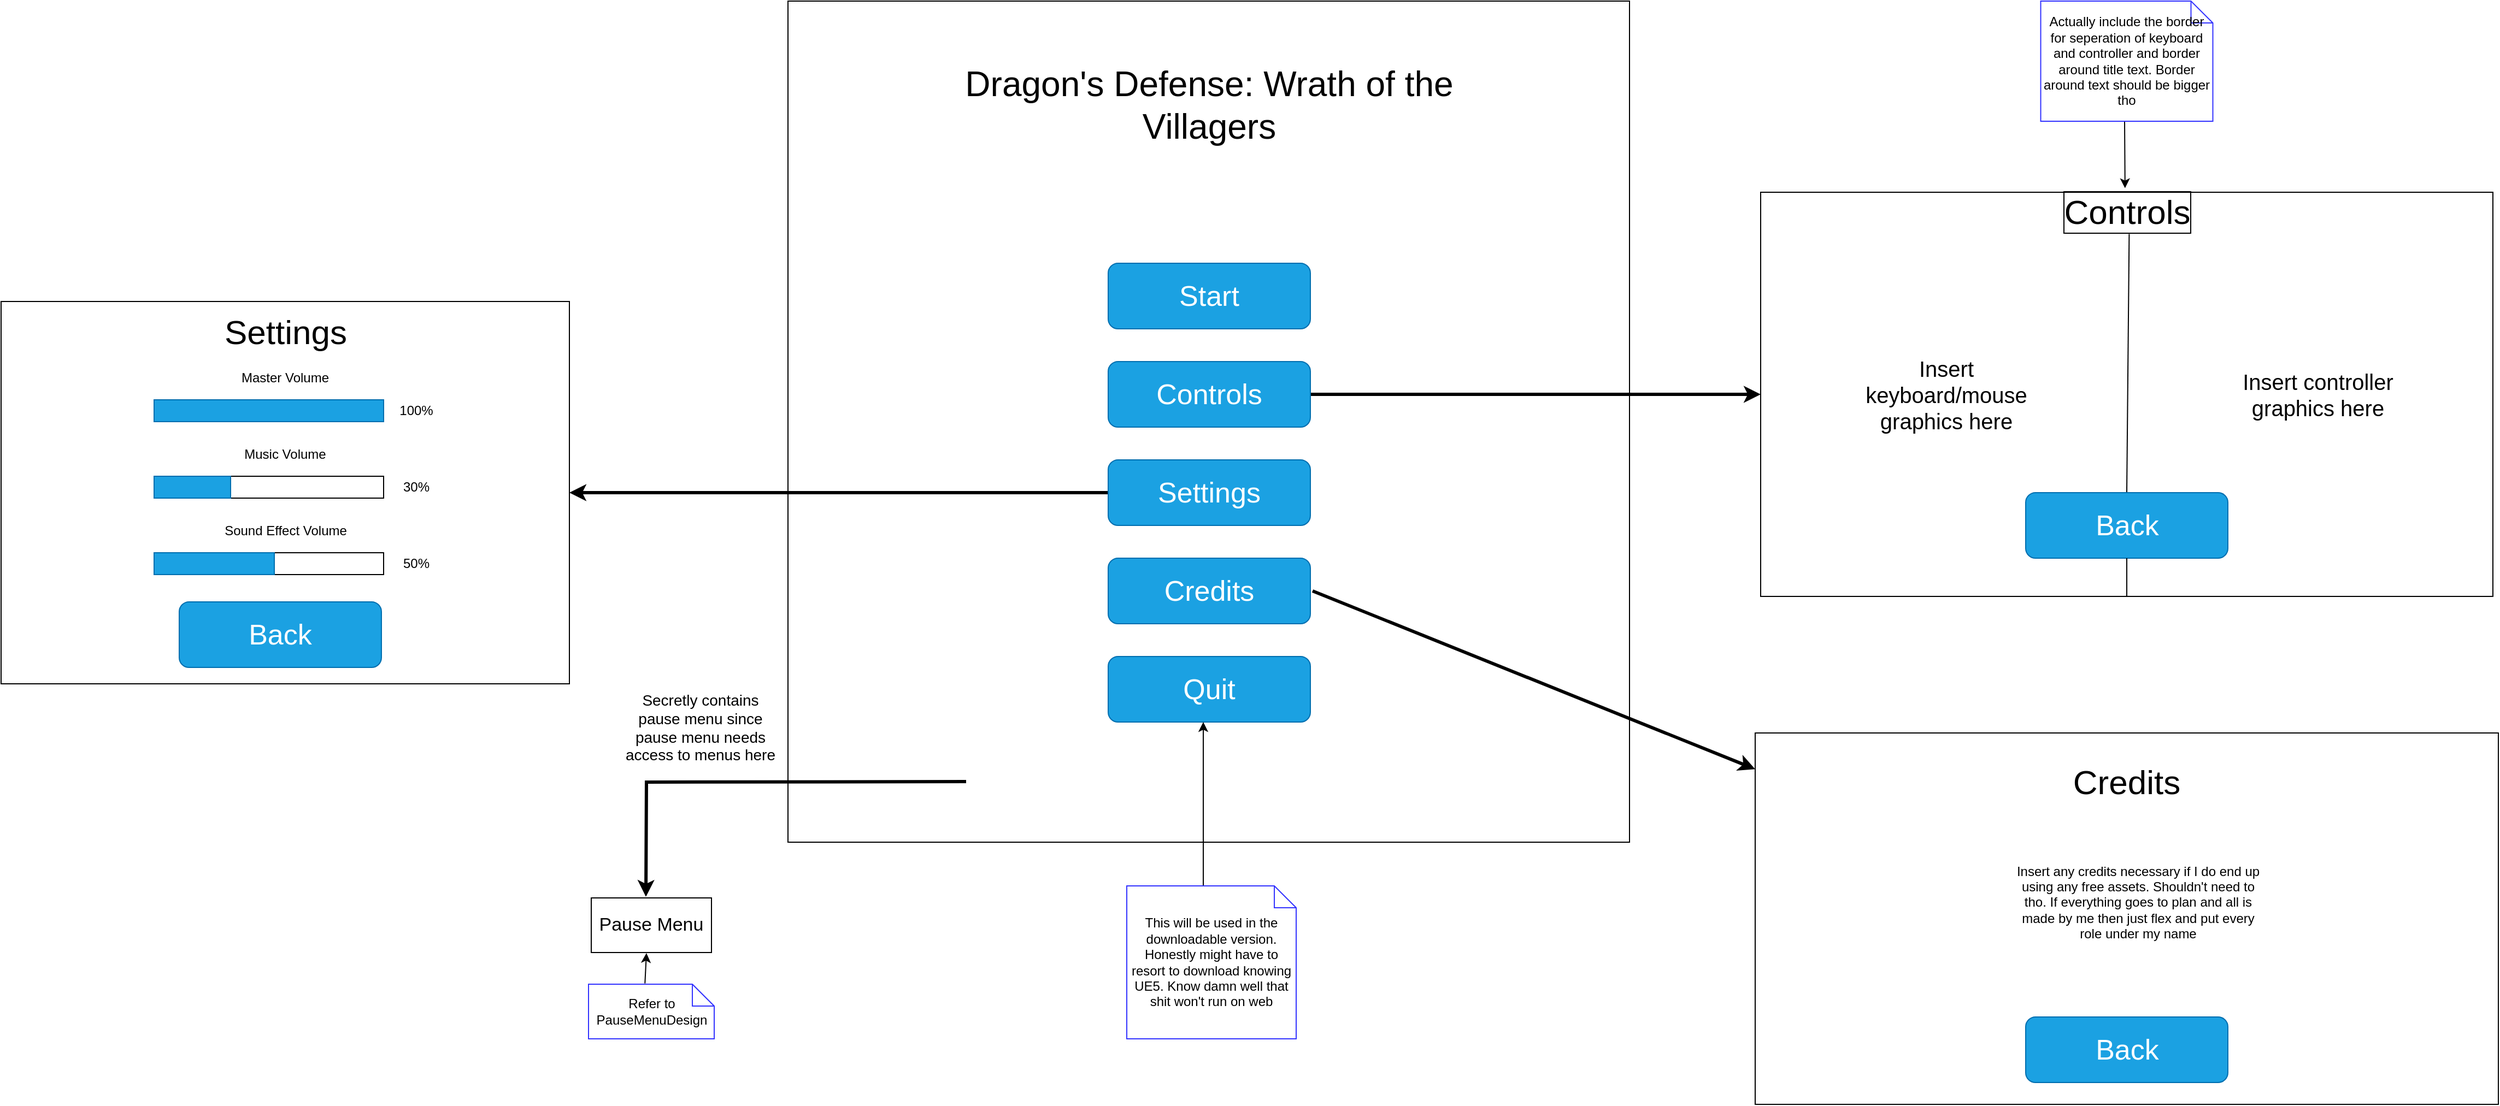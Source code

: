 <mxfile version="22.1.18" type="device" pages="2">
  <diagram name="UI Looks" id="Nt8lugU9h-5tIWbiCR-R">
    <mxGraphModel dx="1585" dy="433" grid="1" gridSize="10" guides="1" tooltips="1" connect="1" arrows="1" fold="1" page="1" pageScale="1" pageWidth="850" pageHeight="1100" math="0" shadow="0">
      <root>
        <mxCell id="0" />
        <mxCell id="1" parent="0" />
        <mxCell id="RsXGWkGOJXpFgsGjs06v-1" value="" style="whiteSpace=wrap;html=1;aspect=fixed;" parent="1" vertex="1">
          <mxGeometry x="40" y="30" width="770" height="770" as="geometry" />
        </mxCell>
        <mxCell id="RsXGWkGOJXpFgsGjs06v-3" value="&lt;font style=&quot;font-size: 32px;&quot;&gt;Dragon&#39;s Defense: Wrath of the Villagers&lt;/font&gt;" style="text;html=1;strokeColor=none;fillColor=none;align=center;verticalAlign=middle;whiteSpace=wrap;rounded=0;" parent="1" vertex="1">
          <mxGeometry x="188" y="60" width="475" height="130" as="geometry" />
        </mxCell>
        <mxCell id="RsXGWkGOJXpFgsGjs06v-4" value="&lt;font style=&quot;font-size: 26px;&quot;&gt;Start&lt;/font&gt;" style="rounded=1;whiteSpace=wrap;html=1;fillColor=#1ba1e2;fontColor=#ffffff;strokeColor=#006EAF;gradientColor=none;strokeWidth=1;" parent="1" vertex="1">
          <mxGeometry x="333" y="270" width="185" height="60" as="geometry" />
        </mxCell>
        <mxCell id="RsXGWkGOJXpFgsGjs06v-13" value="" style="edgeStyle=orthogonalEdgeStyle;rounded=0;orthogonalLoop=1;jettySize=auto;html=1;strokeWidth=3;" parent="1" source="RsXGWkGOJXpFgsGjs06v-6" edge="1">
          <mxGeometry relative="1" as="geometry">
            <mxPoint x="930" y="390" as="targetPoint" />
          </mxGeometry>
        </mxCell>
        <mxCell id="RsXGWkGOJXpFgsGjs06v-6" value="&lt;span style=&quot;font-size: 26px;&quot;&gt;Controls&lt;/span&gt;" style="rounded=1;whiteSpace=wrap;html=1;fillColor=#1ba1e2;fontColor=#ffffff;strokeColor=#006EAF;gradientColor=none;strokeWidth=1;" parent="1" vertex="1">
          <mxGeometry x="333" y="360" width="185" height="60" as="geometry" />
        </mxCell>
        <mxCell id="RsXGWkGOJXpFgsGjs06v-26" value="" style="edgeStyle=orthogonalEdgeStyle;rounded=0;orthogonalLoop=1;jettySize=auto;html=1;strokeWidth=3;" parent="1" source="RsXGWkGOJXpFgsGjs06v-7" edge="1">
          <mxGeometry relative="1" as="geometry">
            <mxPoint x="-160" y="480" as="targetPoint" />
          </mxGeometry>
        </mxCell>
        <mxCell id="RsXGWkGOJXpFgsGjs06v-7" value="&lt;span style=&quot;font-size: 26px;&quot;&gt;Settings&lt;/span&gt;" style="rounded=1;whiteSpace=wrap;html=1;fillColor=#1ba1e2;fontColor=#ffffff;strokeColor=#006EAF;gradientColor=none;strokeWidth=1;" parent="1" vertex="1">
          <mxGeometry x="333" y="450" width="185" height="60" as="geometry" />
        </mxCell>
        <mxCell id="RsXGWkGOJXpFgsGjs06v-8" value="&lt;span style=&quot;font-size: 26px;&quot;&gt;Credits&lt;/span&gt;" style="rounded=1;whiteSpace=wrap;html=1;fillColor=#1ba1e2;fontColor=#ffffff;strokeColor=#006EAF;gradientColor=none;strokeWidth=1;" parent="1" vertex="1">
          <mxGeometry x="333" y="540" width="185" height="60" as="geometry" />
        </mxCell>
        <mxCell id="RsXGWkGOJXpFgsGjs06v-9" value="&lt;span style=&quot;font-size: 26px;&quot;&gt;Quit&lt;/span&gt;" style="rounded=1;whiteSpace=wrap;html=1;fillColor=#1ba1e2;fontColor=#ffffff;strokeColor=#006EAF;gradientColor=none;strokeWidth=1;" parent="1" vertex="1">
          <mxGeometry x="333" y="630" width="185" height="60" as="geometry" />
        </mxCell>
        <mxCell id="RsXGWkGOJXpFgsGjs06v-10" value="" style="endArrow=classic;html=1;rounded=0;" parent="1" edge="1">
          <mxGeometry width="50" height="50" relative="1" as="geometry">
            <mxPoint x="420" y="840" as="sourcePoint" />
            <mxPoint x="420" y="690" as="targetPoint" />
          </mxGeometry>
        </mxCell>
        <mxCell id="RsXGWkGOJXpFgsGjs06v-11" value="This will be used in the downloadable version. Honestly might have to resort to download knowing UE5. Know damn well that shit won&#39;t run on web" style="shape=note;size=20;whiteSpace=wrap;html=1;strokeColor=#3333FF;" parent="1" vertex="1">
          <mxGeometry x="350" y="840" width="155" height="140" as="geometry" />
        </mxCell>
        <mxCell id="RsXGWkGOJXpFgsGjs06v-16" value="" style="rounded=0;whiteSpace=wrap;html=1;" parent="1" vertex="1">
          <mxGeometry x="930" y="205" width="670" height="370" as="geometry" />
        </mxCell>
        <mxCell id="RsXGWkGOJXpFgsGjs06v-18" value="&lt;font style=&quot;font-size: 31px;&quot;&gt;Controls&lt;/font&gt;" style="text;html=1;strokeColor=none;fillColor=none;align=center;verticalAlign=middle;whiteSpace=wrap;rounded=0;labelBorderColor=default;" parent="1" vertex="1">
          <mxGeometry x="1203.75" y="205" width="122.5" height="35" as="geometry" />
        </mxCell>
        <mxCell id="RsXGWkGOJXpFgsGjs06v-20" value="" style="endArrow=none;html=1;rounded=0;entryX=0.518;entryY=1.091;entryDx=0;entryDy=0;exitX=0.5;exitY=0;exitDx=0;exitDy=0;entryPerimeter=0;" parent="1" source="aTm9VoClx6-_yzoRMxoa-1" target="RsXGWkGOJXpFgsGjs06v-18" edge="1">
          <mxGeometry width="50" height="50" relative="1" as="geometry">
            <mxPoint x="950" y="360" as="sourcePoint" />
            <mxPoint x="1000" y="310" as="targetPoint" />
          </mxGeometry>
        </mxCell>
        <mxCell id="RsXGWkGOJXpFgsGjs06v-21" value="" style="endArrow=classic;html=1;rounded=0;entryX=0.487;entryY=-0.106;entryDx=0;entryDy=0;entryPerimeter=0;" parent="1" target="RsXGWkGOJXpFgsGjs06v-18" edge="1">
          <mxGeometry width="50" height="50" relative="1" as="geometry">
            <mxPoint x="1263" y="140" as="sourcePoint" />
            <mxPoint x="1270" y="240" as="targetPoint" />
          </mxGeometry>
        </mxCell>
        <mxCell id="RsXGWkGOJXpFgsGjs06v-22" value="Actually include the border for seperation of keyboard and controller and border around title text. Border around text should be bigger tho" style="shape=note;size=20;whiteSpace=wrap;html=1;strokeColor=#3333FF;" parent="1" vertex="1">
          <mxGeometry x="1186.25" y="30" width="157.5" height="110" as="geometry" />
        </mxCell>
        <mxCell id="RsXGWkGOJXpFgsGjs06v-23" value="&lt;font style=&quot;font-size: 20px;&quot;&gt;Insert keyboard/mouse graphics here&lt;/font&gt;" style="text;html=1;strokeColor=none;fillColor=none;align=center;verticalAlign=middle;whiteSpace=wrap;rounded=0;" parent="1" vertex="1">
          <mxGeometry x="1020" y="345" width="160" height="90" as="geometry" />
        </mxCell>
        <mxCell id="RsXGWkGOJXpFgsGjs06v-24" value="&lt;font style=&quot;font-size: 20px;&quot;&gt;Insert controller graphics here&lt;/font&gt;" style="text;html=1;strokeColor=none;fillColor=none;align=center;verticalAlign=middle;whiteSpace=wrap;rounded=0;" parent="1" vertex="1">
          <mxGeometry x="1370" y="352.5" width="140" height="75" as="geometry" />
        </mxCell>
        <mxCell id="RsXGWkGOJXpFgsGjs06v-27" value="" style="rounded=0;whiteSpace=wrap;html=1;" parent="1" vertex="1">
          <mxGeometry x="-680" y="305" width="520" height="350" as="geometry" />
        </mxCell>
        <mxCell id="RsXGWkGOJXpFgsGjs06v-28" value="&lt;font style=&quot;font-size: 31px;&quot;&gt;Settings&lt;/font&gt;" style="text;html=1;strokeColor=none;fillColor=none;align=center;verticalAlign=middle;whiteSpace=wrap;rounded=0;" parent="1" vertex="1">
          <mxGeometry x="-492.5" y="312.5" width="145" height="40" as="geometry" />
        </mxCell>
        <mxCell id="RsXGWkGOJXpFgsGjs06v-32" value="" style="rounded=0;whiteSpace=wrap;html=1;fillColor=#1ba1e2;fontColor=#ffffff;strokeColor=#006EAF;" parent="1" vertex="1">
          <mxGeometry x="-540" y="395" width="210" height="20" as="geometry" />
        </mxCell>
        <mxCell id="RsXGWkGOJXpFgsGjs06v-33" value="100%" style="text;html=1;strokeColor=none;fillColor=none;align=center;verticalAlign=middle;whiteSpace=wrap;rounded=0;" parent="1" vertex="1">
          <mxGeometry x="-330" y="390" width="60" height="30" as="geometry" />
        </mxCell>
        <mxCell id="RsXGWkGOJXpFgsGjs06v-34" value="Master Volume" style="text;html=1;strokeColor=none;fillColor=none;align=center;verticalAlign=middle;whiteSpace=wrap;rounded=0;" parent="1" vertex="1">
          <mxGeometry x="-475" y="360" width="110" height="30" as="geometry" />
        </mxCell>
        <mxCell id="RsXGWkGOJXpFgsGjs06v-35" value="" style="rounded=0;whiteSpace=wrap;html=1;" parent="1" vertex="1">
          <mxGeometry x="-470" y="465" width="140" height="20" as="geometry" />
        </mxCell>
        <mxCell id="RsXGWkGOJXpFgsGjs06v-36" value="" style="rounded=0;whiteSpace=wrap;html=1;fillColor=#1ba1e2;fontColor=#ffffff;strokeColor=#006EAF;" parent="1" vertex="1">
          <mxGeometry x="-540" y="465" width="70" height="20" as="geometry" />
        </mxCell>
        <mxCell id="RsXGWkGOJXpFgsGjs06v-37" value="30%" style="text;html=1;strokeColor=none;fillColor=none;align=center;verticalAlign=middle;whiteSpace=wrap;rounded=0;" parent="1" vertex="1">
          <mxGeometry x="-330" y="460" width="60" height="30" as="geometry" />
        </mxCell>
        <mxCell id="RsXGWkGOJXpFgsGjs06v-38" value="Music Volume" style="text;html=1;strokeColor=none;fillColor=none;align=center;verticalAlign=middle;whiteSpace=wrap;rounded=0;" parent="1" vertex="1">
          <mxGeometry x="-475" y="430" width="110" height="30" as="geometry" />
        </mxCell>
        <mxCell id="RsXGWkGOJXpFgsGjs06v-39" value="" style="rounded=0;whiteSpace=wrap;html=1;" parent="1" vertex="1">
          <mxGeometry x="-430" y="535" width="100" height="20" as="geometry" />
        </mxCell>
        <mxCell id="RsXGWkGOJXpFgsGjs06v-40" value="" style="rounded=0;whiteSpace=wrap;html=1;fillColor=#1ba1e2;fontColor=#ffffff;strokeColor=#006EAF;" parent="1" vertex="1">
          <mxGeometry x="-540" y="535" width="110" height="20" as="geometry" />
        </mxCell>
        <mxCell id="RsXGWkGOJXpFgsGjs06v-41" value="50%" style="text;html=1;strokeColor=none;fillColor=none;align=center;verticalAlign=middle;whiteSpace=wrap;rounded=0;" parent="1" vertex="1">
          <mxGeometry x="-330" y="530" width="60" height="30" as="geometry" />
        </mxCell>
        <mxCell id="RsXGWkGOJXpFgsGjs06v-42" value="Sound Effect Volume" style="text;html=1;strokeColor=none;fillColor=none;align=center;verticalAlign=middle;whiteSpace=wrap;rounded=0;" parent="1" vertex="1">
          <mxGeometry x="-487.5" y="500" width="135" height="30" as="geometry" />
        </mxCell>
        <mxCell id="RsXGWkGOJXpFgsGjs06v-43" value="" style="endArrow=classic;html=1;rounded=0;strokeWidth=3;" parent="1" target="RsXGWkGOJXpFgsGjs06v-44" edge="1">
          <mxGeometry width="50" height="50" relative="1" as="geometry">
            <mxPoint x="520" y="570" as="sourcePoint" />
            <mxPoint x="920" y="780" as="targetPoint" />
          </mxGeometry>
        </mxCell>
        <mxCell id="RsXGWkGOJXpFgsGjs06v-44" value="" style="rounded=0;whiteSpace=wrap;html=1;" parent="1" vertex="1">
          <mxGeometry x="925" y="700" width="680" height="340" as="geometry" />
        </mxCell>
        <mxCell id="RsXGWkGOJXpFgsGjs06v-45" value="&lt;font style=&quot;font-size: 31px;&quot;&gt;Credits&lt;/font&gt;" style="text;html=1;strokeColor=none;fillColor=none;align=center;verticalAlign=middle;whiteSpace=wrap;rounded=0;" parent="1" vertex="1">
          <mxGeometry x="1195" y="720" width="140" height="50" as="geometry" />
        </mxCell>
        <mxCell id="RsXGWkGOJXpFgsGjs06v-46" value="Insert any credits necessary if I do end up using any free assets. Shouldn&#39;t need to tho. If everything goes to plan and all is made by me then just flex and put every role under my name" style="text;html=1;strokeColor=none;fillColor=none;align=center;verticalAlign=middle;whiteSpace=wrap;rounded=0;" parent="1" vertex="1">
          <mxGeometry x="1162" y="810" width="227" height="90" as="geometry" />
        </mxCell>
        <mxCell id="aTm9VoClx6-_yzoRMxoa-1" value="&lt;span style=&quot;font-size: 26px;&quot;&gt;Back&lt;/span&gt;" style="rounded=1;whiteSpace=wrap;html=1;fillColor=#1ba1e2;fontColor=#ffffff;strokeColor=#006EAF;gradientColor=none;strokeWidth=1;" parent="1" vertex="1">
          <mxGeometry x="1172.5" y="480" width="185" height="60" as="geometry" />
        </mxCell>
        <mxCell id="aTm9VoClx6-_yzoRMxoa-2" value="" style="endArrow=none;html=1;rounded=0;exitX=0.5;exitY=1;exitDx=0;exitDy=0;" parent="1" source="RsXGWkGOJXpFgsGjs06v-16" target="aTm9VoClx6-_yzoRMxoa-1" edge="1">
          <mxGeometry width="50" height="50" relative="1" as="geometry">
            <mxPoint x="1275" y="490" as="sourcePoint" />
            <mxPoint x="1277" y="253" as="targetPoint" />
          </mxGeometry>
        </mxCell>
        <mxCell id="aTm9VoClx6-_yzoRMxoa-3" value="&lt;span style=&quot;font-size: 26px;&quot;&gt;Back&lt;/span&gt;" style="rounded=1;whiteSpace=wrap;html=1;fillColor=#1ba1e2;fontColor=#ffffff;strokeColor=#006EAF;gradientColor=none;strokeWidth=1;" parent="1" vertex="1">
          <mxGeometry x="1172.5" y="960" width="185" height="60" as="geometry" />
        </mxCell>
        <mxCell id="aTm9VoClx6-_yzoRMxoa-4" value="&lt;span style=&quot;font-size: 26px;&quot;&gt;Back&lt;/span&gt;" style="rounded=1;whiteSpace=wrap;html=1;fillColor=#1ba1e2;fontColor=#ffffff;strokeColor=#006EAF;gradientColor=none;strokeWidth=1;" parent="1" vertex="1">
          <mxGeometry x="-517" y="580" width="185" height="60" as="geometry" />
        </mxCell>
        <mxCell id="FVYq4CCwSCJlgpJtCm0w-1" value="" style="edgeStyle=orthogonalEdgeStyle;rounded=0;orthogonalLoop=1;jettySize=auto;html=1;strokeWidth=3;" edge="1" parent="1">
          <mxGeometry relative="1" as="geometry">
            <mxPoint x="-90" y="850" as="targetPoint" />
            <mxPoint x="203" y="744.47" as="sourcePoint" />
          </mxGeometry>
        </mxCell>
        <mxCell id="FVYq4CCwSCJlgpJtCm0w-2" value="&lt;font style=&quot;font-size: 17px;&quot;&gt;Pause Menu&lt;/font&gt;" style="html=1;whiteSpace=wrap;" vertex="1" parent="1">
          <mxGeometry x="-140" y="851" width="110" height="50" as="geometry" />
        </mxCell>
        <mxCell id="FVYq4CCwSCJlgpJtCm0w-3" value="&lt;font style=&quot;font-size: 14px;&quot;&gt;Secretly contains pause menu since pause menu needs access to menus here&lt;/font&gt;" style="text;html=1;strokeColor=none;fillColor=none;align=center;verticalAlign=middle;whiteSpace=wrap;rounded=0;" vertex="1" parent="1">
          <mxGeometry x="-110" y="655" width="140" height="80" as="geometry" />
        </mxCell>
        <mxCell id="J8WsOXKTkiHGDPZ64IpK-2" value="Refer to PauseMenuDesign" style="shape=note;size=20;whiteSpace=wrap;html=1;strokeColor=#3333FF;" vertex="1" parent="1">
          <mxGeometry x="-142.5" y="930" width="115" height="50" as="geometry" />
        </mxCell>
        <mxCell id="J8WsOXKTkiHGDPZ64IpK-3" value="" style="endArrow=classic;html=1;rounded=0;exitX=0.449;exitY=-0.015;exitDx=0;exitDy=0;exitPerimeter=0;entryX=0.459;entryY=1.009;entryDx=0;entryDy=0;entryPerimeter=0;" edge="1" parent="1" source="J8WsOXKTkiHGDPZ64IpK-2" target="FVYq4CCwSCJlgpJtCm0w-2">
          <mxGeometry width="50" height="50" relative="1" as="geometry">
            <mxPoint x="-90" y="920" as="sourcePoint" />
            <mxPoint x="-40" y="870" as="targetPoint" />
          </mxGeometry>
        </mxCell>
      </root>
    </mxGraphModel>
  </diagram>
  <diagram id="DeoGSlQCdYUemfQhmygG" name="UML">
    <mxGraphModel dx="819" dy="482" grid="1" gridSize="10" guides="1" tooltips="1" connect="1" arrows="1" fold="1" page="1" pageScale="1" pageWidth="850" pageHeight="1100" math="0" shadow="0">
      <root>
        <mxCell id="0" />
        <mxCell id="1" parent="0" />
        <mxCell id="4gAD5AOdwdSXdo2mpiSp-1" value="MainMenuWidget" style="swimlane;fontStyle=1;align=center;verticalAlign=top;childLayout=stackLayout;horizontal=1;startSize=26;horizontalStack=0;resizeParent=1;resizeParentMax=0;resizeLast=0;collapsible=1;marginBottom=0;whiteSpace=wrap;html=1;" parent="1" vertex="1">
          <mxGeometry x="325" y="40" width="250" height="260" as="geometry" />
        </mxCell>
        <mxCell id="4gAD5AOdwdSXdo2mpiSp-3" value="" style="line;strokeWidth=1;fillColor=none;align=left;verticalAlign=middle;spacingTop=-1;spacingLeft=3;spacingRight=3;rotatable=0;labelPosition=right;points=[];portConstraint=eastwest;strokeColor=inherit;" parent="4gAD5AOdwdSXdo2mpiSp-1" vertex="1">
          <mxGeometry y="26" width="250" height="8" as="geometry" />
        </mxCell>
        <mxCell id="4gAD5AOdwdSXdo2mpiSp-4" value="void Start()&lt;br&gt;void SwitchToMenu(MenuDest, MenuSrc)&lt;br&gt;void Quit()" style="text;strokeColor=none;fillColor=none;align=left;verticalAlign=top;spacingLeft=4;spacingRight=4;overflow=hidden;rotatable=0;points=[[0,0.5],[1,0.5]];portConstraint=eastwest;whiteSpace=wrap;html=1;" parent="4gAD5AOdwdSXdo2mpiSp-1" vertex="1">
          <mxGeometry y="34" width="250" height="56" as="geometry" />
        </mxCell>
        <mxCell id="4gAD5AOdwdSXdo2mpiSp-5" value="" style="line;strokeWidth=1;fillColor=none;align=left;verticalAlign=middle;spacingTop=-1;spacingLeft=3;spacingRight=3;rotatable=0;labelPosition=right;points=[];portConstraint=eastwest;strokeColor=inherit;" parent="4gAD5AOdwdSXdo2mpiSp-1" vertex="1">
          <mxGeometry y="90" width="250" height="8" as="geometry" />
        </mxCell>
        <mxCell id="4gAD5AOdwdSXdo2mpiSp-6" value="&lt;b&gt;Blueprint Implementation&lt;br&gt;&lt;/b&gt;StartButton&lt;br&gt;ControlsButton&lt;br&gt;SettingsButton&lt;br&gt;CreditsButton&lt;br&gt;BackButton&lt;br&gt;QuitButton&lt;br&gt;MasterVolumeSlider&lt;br&gt;MusicVolumeSlider&lt;br&gt;SoundEffectVolumeSlider" style="text;strokeColor=none;fillColor=none;align=left;verticalAlign=top;spacingLeft=4;spacingRight=4;overflow=hidden;rotatable=0;points=[[0,0.5],[1,0.5]];portConstraint=eastwest;whiteSpace=wrap;html=1;" parent="4gAD5AOdwdSXdo2mpiSp-1" vertex="1">
          <mxGeometry y="98" width="250" height="162" as="geometry" />
        </mxCell>
      </root>
    </mxGraphModel>
  </diagram>
</mxfile>
